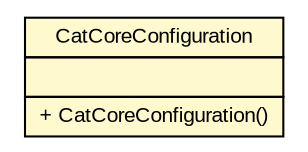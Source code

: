 #!/usr/local/bin/dot
#
# Class diagram 
# Generated by UMLGraph version R5_6 (http://www.umlgraph.org/)
#

digraph G {
	edge [fontname="arial",fontsize=10,labelfontname="arial",labelfontsize=10];
	node [fontname="arial",fontsize=10,shape=plaintext];
	nodesep=0.25;
	ranksep=0.5;
	// br.gov.to.sefaz.cat.configuration.CatCoreConfiguration
	c24 [label=<<table title="br.gov.to.sefaz.cat.configuration.CatCoreConfiguration" border="0" cellborder="1" cellspacing="0" cellpadding="2" port="p" bgcolor="lemonChiffon" href="./CatCoreConfiguration.html">
		<tr><td><table border="0" cellspacing="0" cellpadding="1">
<tr><td align="center" balign="center"> CatCoreConfiguration </td></tr>
		</table></td></tr>
		<tr><td><table border="0" cellspacing="0" cellpadding="1">
<tr><td align="left" balign="left">  </td></tr>
		</table></td></tr>
		<tr><td><table border="0" cellspacing="0" cellpadding="1">
<tr><td align="left" balign="left"> + CatCoreConfiguration() </td></tr>
		</table></td></tr>
		</table>>, URL="./CatCoreConfiguration.html", fontname="arial", fontcolor="black", fontsize=10.0];
}

